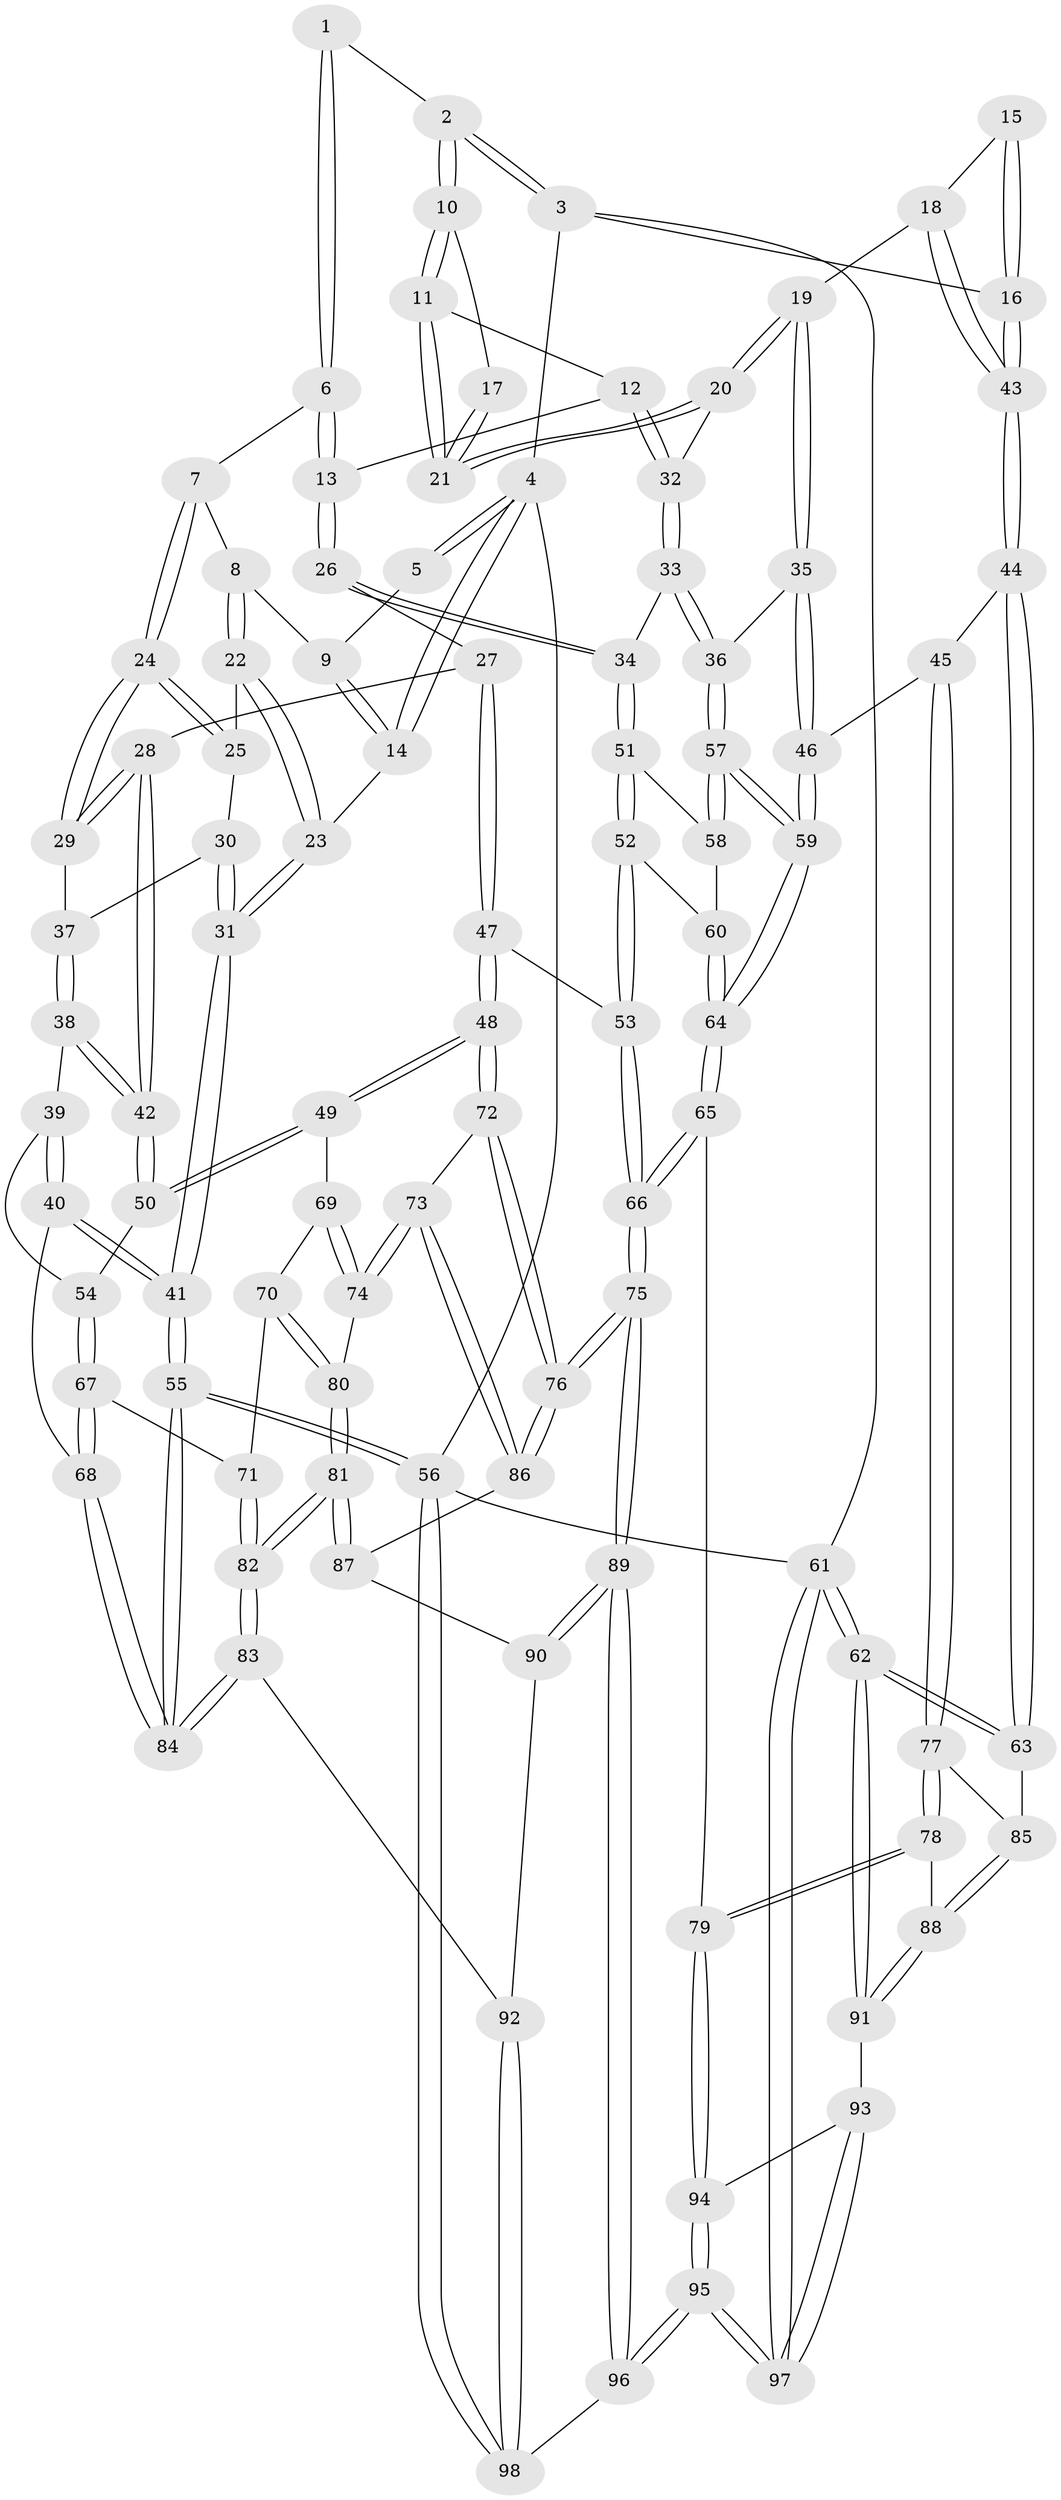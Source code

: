 // Generated by graph-tools (version 1.1) at 2025/51/03/09/25 03:51:02]
// undirected, 98 vertices, 242 edges
graph export_dot {
graph [start="1"]
  node [color=gray90,style=filled];
  1 [pos="+0.2796450483901714+0"];
  2 [pos="+0.5310525237241637+0"];
  3 [pos="+1+0"];
  4 [pos="+0+0"];
  5 [pos="+0.2571146819074328+0"];
  6 [pos="+0.3291365744573454+0.1935957697329545"];
  7 [pos="+0.3260445769001069+0.19466416531259886"];
  8 [pos="+0.18087872404928365+0.18388908491595496"];
  9 [pos="+0.17935321285354328+0.12582071313420484"];
  10 [pos="+0.544351576556812+0.055342499169673036"];
  11 [pos="+0.5034414695693625+0.1936124020571185"];
  12 [pos="+0.4352812989939191+0.2253072201355405"];
  13 [pos="+0.3989429736147022+0.22818690683162302"];
  14 [pos="+0+0"];
  15 [pos="+0.6858582874098093+0.12304257354510079"];
  16 [pos="+1+0"];
  17 [pos="+0.6829339020469126+0.12316776693835607"];
  18 [pos="+0.7569135987934934+0.33731722849987444"];
  19 [pos="+0.6959764315604738+0.34321004301551444"];
  20 [pos="+0.6792296448845121+0.3330503195807562"];
  21 [pos="+0.6198469296167073+0.27068853192315145"];
  22 [pos="+0.10204852989579612+0.22698072734184419"];
  23 [pos="+0+0"];
  24 [pos="+0.18617697267207897+0.37446288796574645"];
  25 [pos="+0.11329486880907731+0.2548338935734242"];
  26 [pos="+0.33168113886844547+0.4363074469772328"];
  27 [pos="+0.3306568816183574+0.43666244809971594"];
  28 [pos="+0.23497835872199668+0.430111751374261"];
  29 [pos="+0.1868717355064758+0.3811934980651669"];
  30 [pos="+0.008189195814847654+0.40404716792677114"];
  31 [pos="+0+0.3444702472333285"];
  32 [pos="+0.48889860135354263+0.3860951672435591"];
  33 [pos="+0.4544810400130814+0.4683550909620922"];
  34 [pos="+0.44688029282607156+0.4718903715373947"];
  35 [pos="+0.6319623142195436+0.4612693691103216"];
  36 [pos="+0.5936080408702026+0.4949797327305127"];
  37 [pos="+0.06580763295026137+0.4271552760679208"];
  38 [pos="+0.06829705770456057+0.49682400432523877"];
  39 [pos="+0.0666918021511498+0.5032842552209946"];
  40 [pos="+0+0.5951655732887833"];
  41 [pos="+0+0.6086601431069174"];
  42 [pos="+0.20363987695601762+0.5102962528020212"];
  43 [pos="+1+0.33404975484186294"];
  44 [pos="+1+0.39554826640975504"];
  45 [pos="+0.8387795018584682+0.5803817349466487"];
  46 [pos="+0.736818021334436+0.5781160297570176"];
  47 [pos="+0.3219337613544206+0.6242929460808041"];
  48 [pos="+0.3177379897856456+0.628401944579161"];
  49 [pos="+0.24567761434099566+0.6044322767834905"];
  50 [pos="+0.19505624476501976+0.5573875687400003"];
  51 [pos="+0.44631189177588465+0.5064353089754257"];
  52 [pos="+0.43432804896667676+0.5807982588731895"];
  53 [pos="+0.4136040106057682+0.60447906736118"];
  54 [pos="+0.1295774903507079+0.5940584569246111"];
  55 [pos="+0+1"];
  56 [pos="+0+1"];
  57 [pos="+0.5933241376930314+0.5761819799785883"];
  58 [pos="+0.5191202368382909+0.5705283920237773"];
  59 [pos="+0.6082161965027358+0.6441170559614349"];
  60 [pos="+0.4821075095581035+0.602396137636699"];
  61 [pos="+1+1"];
  62 [pos="+1+1"];
  63 [pos="+1+0.5786224257461038"];
  64 [pos="+0.5922296653248492+0.6976384629221708"];
  65 [pos="+0.5886577487306608+0.7847632094081171"];
  66 [pos="+0.52204426103204+0.8491607952778696"];
  67 [pos="+0.10147959322228789+0.6388114123414913"];
  68 [pos="+0.09838226283840429+0.6403513456390773"];
  69 [pos="+0.20397966338112727+0.6704192652661061"];
  70 [pos="+0.16120946882392181+0.6763908604232107"];
  71 [pos="+0.15606848266791412+0.6738331626654218"];
  72 [pos="+0.3177558302454244+0.6622254142327832"];
  73 [pos="+0.2591490163498996+0.7184403016878633"];
  74 [pos="+0.2395170491636606+0.7116052601978546"];
  75 [pos="+0.5019436112323722+0.8774983037056635"];
  76 [pos="+0.4544316674473017+0.8353795256127401"];
  77 [pos="+0.7938733799323814+0.7014667934996709"];
  78 [pos="+0.774796109257199+0.739495614354093"];
  79 [pos="+0.7132688838881229+0.7775556934354955"];
  80 [pos="+0.18144472145009163+0.7301477825817714"];
  81 [pos="+0.1522762453177057+0.8138690454936333"];
  82 [pos="+0.11715322823883222+0.8392479620673442"];
  83 [pos="+0.10973712104223363+0.8450966479729503"];
  84 [pos="+0.044752567720477726+0.8527953148795586"];
  85 [pos="+0.962836168066262+0.7373826416428892"];
  86 [pos="+0.2589456700905443+0.7569564555344672"];
  87 [pos="+0.23072053831184317+0.79225837146484"];
  88 [pos="+0.9082284439217241+0.8078160052936882"];
  89 [pos="+0.49953594152597225+0.8876562774622592"];
  90 [pos="+0.2618826918808847+0.8226490999123146"];
  91 [pos="+0.9157715413996406+0.8693367726084883"];
  92 [pos="+0.2340510502059958+0.9210620544306762"];
  93 [pos="+0.890143795823709+0.8942895431899918"];
  94 [pos="+0.8211449503115643+0.9225724588797845"];
  95 [pos="+0.6745980951654158+1"];
  96 [pos="+0.47244569586052415+1"];
  97 [pos="+1+1"];
  98 [pos="+0.45644201202471496+1"];
  1 -- 2;
  1 -- 6;
  1 -- 6;
  2 -- 3;
  2 -- 3;
  2 -- 10;
  2 -- 10;
  3 -- 4;
  3 -- 16;
  3 -- 61;
  4 -- 5;
  4 -- 5;
  4 -- 14;
  4 -- 14;
  4 -- 56;
  5 -- 9;
  6 -- 7;
  6 -- 13;
  6 -- 13;
  7 -- 8;
  7 -- 24;
  7 -- 24;
  8 -- 9;
  8 -- 22;
  8 -- 22;
  9 -- 14;
  9 -- 14;
  10 -- 11;
  10 -- 11;
  10 -- 17;
  11 -- 12;
  11 -- 21;
  11 -- 21;
  12 -- 13;
  12 -- 32;
  12 -- 32;
  13 -- 26;
  13 -- 26;
  14 -- 23;
  15 -- 16;
  15 -- 16;
  15 -- 18;
  16 -- 43;
  16 -- 43;
  17 -- 21;
  17 -- 21;
  18 -- 19;
  18 -- 43;
  18 -- 43;
  19 -- 20;
  19 -- 20;
  19 -- 35;
  19 -- 35;
  20 -- 21;
  20 -- 21;
  20 -- 32;
  22 -- 23;
  22 -- 23;
  22 -- 25;
  23 -- 31;
  23 -- 31;
  24 -- 25;
  24 -- 25;
  24 -- 29;
  24 -- 29;
  25 -- 30;
  26 -- 27;
  26 -- 34;
  26 -- 34;
  27 -- 28;
  27 -- 47;
  27 -- 47;
  28 -- 29;
  28 -- 29;
  28 -- 42;
  28 -- 42;
  29 -- 37;
  30 -- 31;
  30 -- 31;
  30 -- 37;
  31 -- 41;
  31 -- 41;
  32 -- 33;
  32 -- 33;
  33 -- 34;
  33 -- 36;
  33 -- 36;
  34 -- 51;
  34 -- 51;
  35 -- 36;
  35 -- 46;
  35 -- 46;
  36 -- 57;
  36 -- 57;
  37 -- 38;
  37 -- 38;
  38 -- 39;
  38 -- 42;
  38 -- 42;
  39 -- 40;
  39 -- 40;
  39 -- 54;
  40 -- 41;
  40 -- 41;
  40 -- 68;
  41 -- 55;
  41 -- 55;
  42 -- 50;
  42 -- 50;
  43 -- 44;
  43 -- 44;
  44 -- 45;
  44 -- 63;
  44 -- 63;
  45 -- 46;
  45 -- 77;
  45 -- 77;
  46 -- 59;
  46 -- 59;
  47 -- 48;
  47 -- 48;
  47 -- 53;
  48 -- 49;
  48 -- 49;
  48 -- 72;
  48 -- 72;
  49 -- 50;
  49 -- 50;
  49 -- 69;
  50 -- 54;
  51 -- 52;
  51 -- 52;
  51 -- 58;
  52 -- 53;
  52 -- 53;
  52 -- 60;
  53 -- 66;
  53 -- 66;
  54 -- 67;
  54 -- 67;
  55 -- 56;
  55 -- 56;
  55 -- 84;
  55 -- 84;
  56 -- 98;
  56 -- 98;
  56 -- 61;
  57 -- 58;
  57 -- 58;
  57 -- 59;
  57 -- 59;
  58 -- 60;
  59 -- 64;
  59 -- 64;
  60 -- 64;
  60 -- 64;
  61 -- 62;
  61 -- 62;
  61 -- 97;
  61 -- 97;
  62 -- 63;
  62 -- 63;
  62 -- 91;
  62 -- 91;
  63 -- 85;
  64 -- 65;
  64 -- 65;
  65 -- 66;
  65 -- 66;
  65 -- 79;
  66 -- 75;
  66 -- 75;
  67 -- 68;
  67 -- 68;
  67 -- 71;
  68 -- 84;
  68 -- 84;
  69 -- 70;
  69 -- 74;
  69 -- 74;
  70 -- 71;
  70 -- 80;
  70 -- 80;
  71 -- 82;
  71 -- 82;
  72 -- 73;
  72 -- 76;
  72 -- 76;
  73 -- 74;
  73 -- 74;
  73 -- 86;
  73 -- 86;
  74 -- 80;
  75 -- 76;
  75 -- 76;
  75 -- 89;
  75 -- 89;
  76 -- 86;
  76 -- 86;
  77 -- 78;
  77 -- 78;
  77 -- 85;
  78 -- 79;
  78 -- 79;
  78 -- 88;
  79 -- 94;
  79 -- 94;
  80 -- 81;
  80 -- 81;
  81 -- 82;
  81 -- 82;
  81 -- 87;
  81 -- 87;
  82 -- 83;
  82 -- 83;
  83 -- 84;
  83 -- 84;
  83 -- 92;
  85 -- 88;
  85 -- 88;
  86 -- 87;
  87 -- 90;
  88 -- 91;
  88 -- 91;
  89 -- 90;
  89 -- 90;
  89 -- 96;
  89 -- 96;
  90 -- 92;
  91 -- 93;
  92 -- 98;
  92 -- 98;
  93 -- 94;
  93 -- 97;
  93 -- 97;
  94 -- 95;
  94 -- 95;
  95 -- 96;
  95 -- 96;
  95 -- 97;
  95 -- 97;
  96 -- 98;
}
